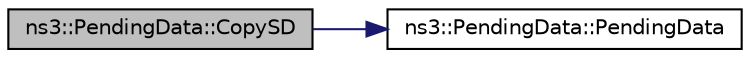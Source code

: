 digraph "ns3::PendingData::CopySD"
{
 // LATEX_PDF_SIZE
  edge [fontname="Helvetica",fontsize="10",labelfontname="Helvetica",labelfontsize="10"];
  node [fontname="Helvetica",fontsize="10",shape=record];
  rankdir="LR";
  Node1 [label="ns3::PendingData::CopySD",height=0.2,width=0.4,color="black", fillcolor="grey75", style="filled", fontcolor="black",tooltip="Create a copy of self with new size, new data."];
  Node1 -> Node2 [color="midnightblue",fontsize="10",style="solid",fontname="Helvetica"];
  Node2 [label="ns3::PendingData::PendingData",height=0.2,width=0.4,color="black", fillcolor="white", style="filled",URL="$classns3_1_1_pending_data.html#a9ab4d187b0d38d40769d61979228ff06",tooltip=" "];
}
